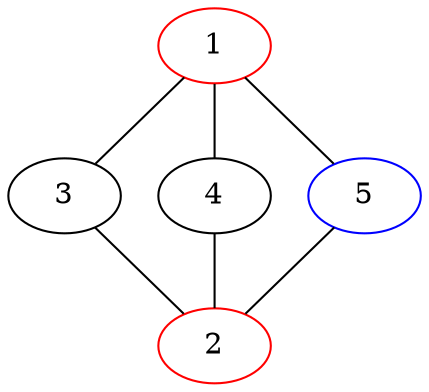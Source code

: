 graph {
  1 -- 3 -- 2;
  1 -- 4 -- 2;
  1 -- 5 -- 2
  1 [color="red"];
  2 [color="red"];
  5 [color="blue"];

}
